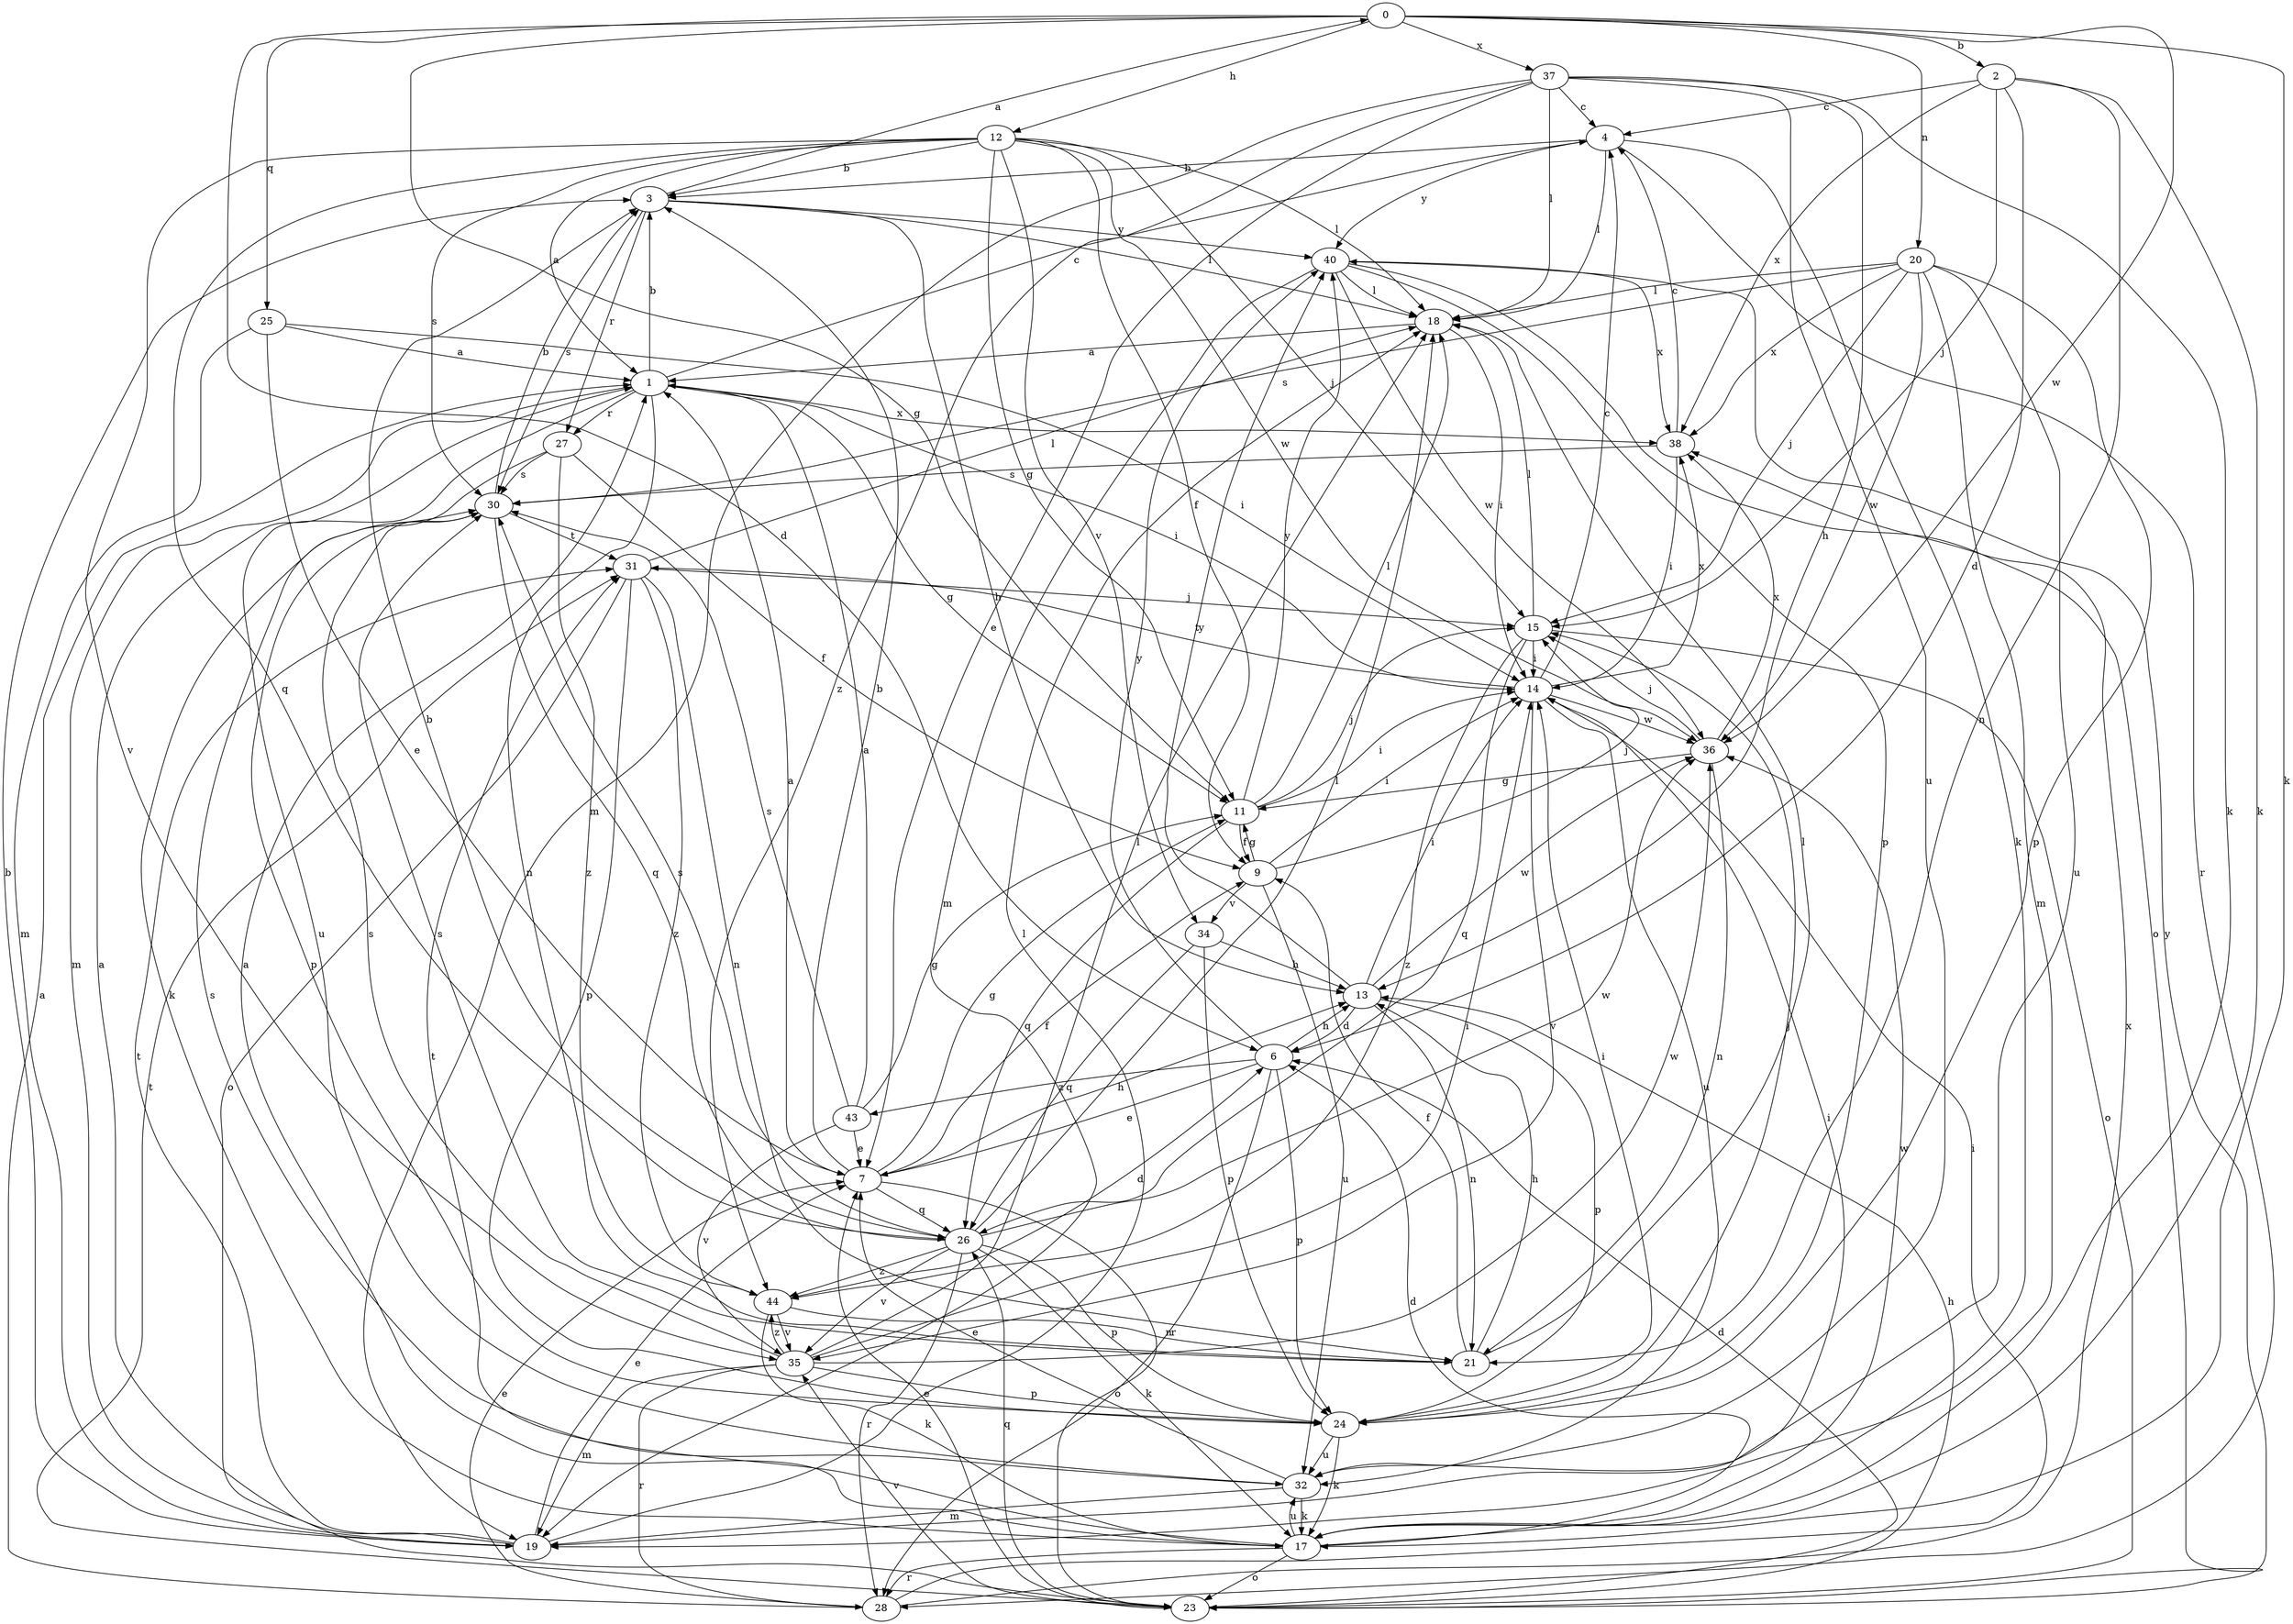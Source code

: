 strict digraph  {
0;
1;
2;
3;
4;
6;
7;
9;
11;
12;
13;
14;
15;
17;
18;
19;
20;
21;
23;
24;
25;
26;
27;
28;
30;
31;
32;
34;
35;
36;
37;
38;
40;
43;
44;
0 -> 2  [label=b];
0 -> 6  [label=d];
0 -> 11  [label=g];
0 -> 12  [label=h];
0 -> 17  [label=k];
0 -> 20  [label=n];
0 -> 25  [label=q];
0 -> 36  [label=w];
0 -> 37  [label=x];
1 -> 3  [label=b];
1 -> 4  [label=c];
1 -> 11  [label=g];
1 -> 14  [label=i];
1 -> 19  [label=m];
1 -> 21  [label=n];
1 -> 27  [label=r];
1 -> 32  [label=u];
1 -> 38  [label=x];
2 -> 4  [label=c];
2 -> 6  [label=d];
2 -> 15  [label=j];
2 -> 17  [label=k];
2 -> 21  [label=n];
2 -> 38  [label=x];
3 -> 0  [label=a];
3 -> 13  [label=h];
3 -> 18  [label=l];
3 -> 27  [label=r];
3 -> 30  [label=s];
3 -> 40  [label=y];
4 -> 3  [label=b];
4 -> 17  [label=k];
4 -> 18  [label=l];
4 -> 28  [label=r];
4 -> 40  [label=y];
6 -> 7  [label=e];
6 -> 13  [label=h];
6 -> 24  [label=p];
6 -> 28  [label=r];
6 -> 40  [label=y];
6 -> 43  [label=z];
7 -> 1  [label=a];
7 -> 3  [label=b];
7 -> 9  [label=f];
7 -> 11  [label=g];
7 -> 13  [label=h];
7 -> 23  [label=o];
7 -> 26  [label=q];
9 -> 11  [label=g];
9 -> 14  [label=i];
9 -> 15  [label=j];
9 -> 32  [label=u];
9 -> 34  [label=v];
11 -> 9  [label=f];
11 -> 14  [label=i];
11 -> 15  [label=j];
11 -> 18  [label=l];
11 -> 26  [label=q];
11 -> 40  [label=y];
12 -> 1  [label=a];
12 -> 3  [label=b];
12 -> 9  [label=f];
12 -> 11  [label=g];
12 -> 15  [label=j];
12 -> 18  [label=l];
12 -> 26  [label=q];
12 -> 30  [label=s];
12 -> 34  [label=v];
12 -> 35  [label=v];
12 -> 36  [label=w];
13 -> 6  [label=d];
13 -> 14  [label=i];
13 -> 21  [label=n];
13 -> 24  [label=p];
13 -> 36  [label=w];
13 -> 40  [label=y];
14 -> 4  [label=c];
14 -> 31  [label=t];
14 -> 32  [label=u];
14 -> 35  [label=v];
14 -> 36  [label=w];
14 -> 38  [label=x];
15 -> 14  [label=i];
15 -> 18  [label=l];
15 -> 23  [label=o];
15 -> 26  [label=q];
15 -> 44  [label=z];
17 -> 1  [label=a];
17 -> 6  [label=d];
17 -> 23  [label=o];
17 -> 28  [label=r];
17 -> 31  [label=t];
17 -> 32  [label=u];
17 -> 36  [label=w];
18 -> 1  [label=a];
18 -> 14  [label=i];
19 -> 1  [label=a];
19 -> 3  [label=b];
19 -> 7  [label=e];
19 -> 14  [label=i];
19 -> 18  [label=l];
19 -> 31  [label=t];
20 -> 15  [label=j];
20 -> 18  [label=l];
20 -> 19  [label=m];
20 -> 24  [label=p];
20 -> 30  [label=s];
20 -> 32  [label=u];
20 -> 36  [label=w];
20 -> 38  [label=x];
21 -> 9  [label=f];
21 -> 13  [label=h];
21 -> 18  [label=l];
21 -> 30  [label=s];
23 -> 6  [label=d];
23 -> 7  [label=e];
23 -> 13  [label=h];
23 -> 26  [label=q];
23 -> 31  [label=t];
23 -> 35  [label=v];
23 -> 40  [label=y];
24 -> 14  [label=i];
24 -> 15  [label=j];
24 -> 17  [label=k];
24 -> 32  [label=u];
25 -> 1  [label=a];
25 -> 7  [label=e];
25 -> 14  [label=i];
25 -> 19  [label=m];
26 -> 3  [label=b];
26 -> 17  [label=k];
26 -> 18  [label=l];
26 -> 24  [label=p];
26 -> 28  [label=r];
26 -> 30  [label=s];
26 -> 35  [label=v];
26 -> 36  [label=w];
26 -> 44  [label=z];
27 -> 9  [label=f];
27 -> 17  [label=k];
27 -> 30  [label=s];
27 -> 44  [label=z];
28 -> 1  [label=a];
28 -> 7  [label=e];
28 -> 14  [label=i];
28 -> 38  [label=x];
30 -> 3  [label=b];
30 -> 24  [label=p];
30 -> 26  [label=q];
30 -> 31  [label=t];
31 -> 15  [label=j];
31 -> 18  [label=l];
31 -> 21  [label=n];
31 -> 23  [label=o];
31 -> 24  [label=p];
31 -> 44  [label=z];
32 -> 7  [label=e];
32 -> 17  [label=k];
32 -> 19  [label=m];
32 -> 30  [label=s];
34 -> 13  [label=h];
34 -> 24  [label=p];
34 -> 26  [label=q];
35 -> 14  [label=i];
35 -> 18  [label=l];
35 -> 19  [label=m];
35 -> 24  [label=p];
35 -> 28  [label=r];
35 -> 30  [label=s];
35 -> 36  [label=w];
35 -> 44  [label=z];
36 -> 11  [label=g];
36 -> 15  [label=j];
36 -> 21  [label=n];
36 -> 38  [label=x];
37 -> 4  [label=c];
37 -> 7  [label=e];
37 -> 13  [label=h];
37 -> 17  [label=k];
37 -> 18  [label=l];
37 -> 19  [label=m];
37 -> 32  [label=u];
37 -> 44  [label=z];
38 -> 4  [label=c];
38 -> 14  [label=i];
38 -> 30  [label=s];
40 -> 18  [label=l];
40 -> 19  [label=m];
40 -> 23  [label=o];
40 -> 24  [label=p];
40 -> 36  [label=w];
40 -> 38  [label=x];
43 -> 1  [label=a];
43 -> 7  [label=e];
43 -> 11  [label=g];
43 -> 30  [label=s];
43 -> 35  [label=v];
44 -> 6  [label=d];
44 -> 17  [label=k];
44 -> 21  [label=n];
44 -> 35  [label=v];
}
